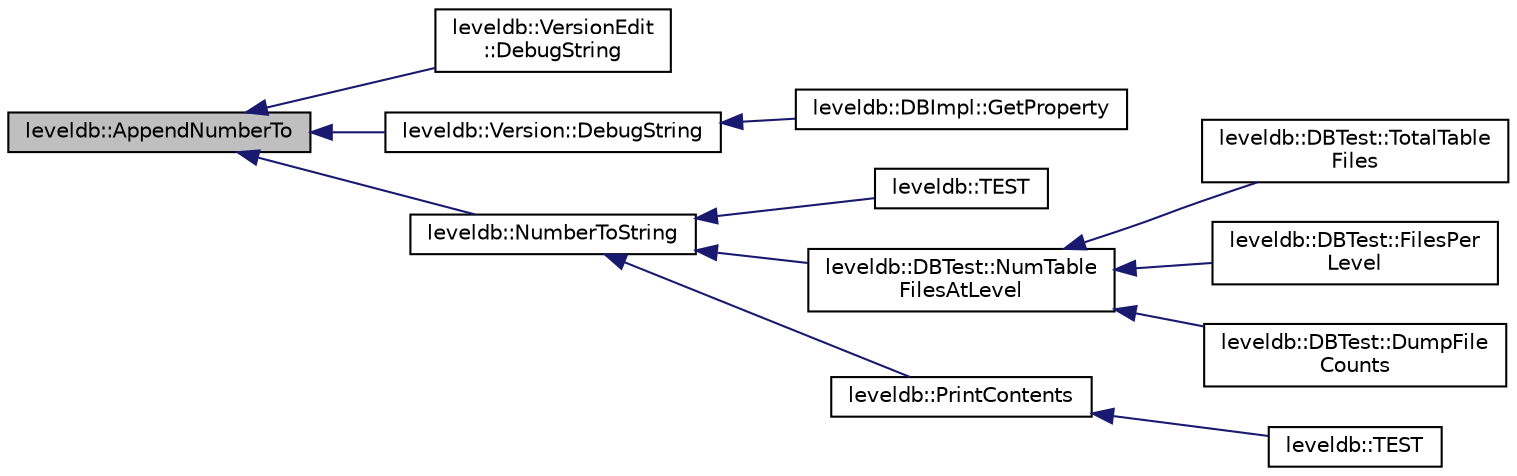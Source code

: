 digraph "leveldb::AppendNumberTo"
{
  edge [fontname="Helvetica",fontsize="10",labelfontname="Helvetica",labelfontsize="10"];
  node [fontname="Helvetica",fontsize="10",shape=record];
  rankdir="LR";
  Node1 [label="leveldb::AppendNumberTo",height=0.2,width=0.4,color="black", fillcolor="grey75", style="filled" fontcolor="black"];
  Node1 -> Node2 [dir="back",color="midnightblue",fontsize="10",style="solid",fontname="Helvetica"];
  Node2 [label="leveldb::VersionEdit\l::DebugString",height=0.2,width=0.4,color="black", fillcolor="white", style="filled",URL="$classleveldb_1_1_version_edit.html#aa186529f0124867251964b2346b58b1f"];
  Node1 -> Node3 [dir="back",color="midnightblue",fontsize="10",style="solid",fontname="Helvetica"];
  Node3 [label="leveldb::Version::DebugString",height=0.2,width=0.4,color="black", fillcolor="white", style="filled",URL="$classleveldb_1_1_version.html#a83d35444c8e7c617a3a70e4c9050ce08"];
  Node3 -> Node4 [dir="back",color="midnightblue",fontsize="10",style="solid",fontname="Helvetica"];
  Node4 [label="leveldb::DBImpl::GetProperty",height=0.2,width=0.4,color="black", fillcolor="white", style="filled",URL="$classleveldb_1_1_d_b_impl.html#ad1a2023ce171c8f8476664f5b1cbab4d"];
  Node1 -> Node5 [dir="back",color="midnightblue",fontsize="10",style="solid",fontname="Helvetica"];
  Node5 [label="leveldb::NumberToString",height=0.2,width=0.4,color="black", fillcolor="white", style="filled",URL="$namespaceleveldb.html#a0a19109e7a2c8855c7565bd331d955b4"];
  Node5 -> Node6 [dir="back",color="midnightblue",fontsize="10",style="solid",fontname="Helvetica"];
  Node6 [label="leveldb::TEST",height=0.2,width=0.4,color="black", fillcolor="white", style="filled",URL="$namespaceleveldb.html#ac45d45675cfba0614b5788177b03e717"];
  Node5 -> Node7 [dir="back",color="midnightblue",fontsize="10",style="solid",fontname="Helvetica"];
  Node7 [label="leveldb::DBTest::NumTable\lFilesAtLevel",height=0.2,width=0.4,color="black", fillcolor="white", style="filled",URL="$classleveldb_1_1_d_b_test.html#aa7c845810f6d57b0655eda370e8de33f"];
  Node7 -> Node8 [dir="back",color="midnightblue",fontsize="10",style="solid",fontname="Helvetica"];
  Node8 [label="leveldb::DBTest::TotalTable\lFiles",height=0.2,width=0.4,color="black", fillcolor="white", style="filled",URL="$classleveldb_1_1_d_b_test.html#a05fa745351a41ecc0165b391a605b79e"];
  Node7 -> Node9 [dir="back",color="midnightblue",fontsize="10",style="solid",fontname="Helvetica"];
  Node9 [label="leveldb::DBTest::FilesPer\lLevel",height=0.2,width=0.4,color="black", fillcolor="white", style="filled",URL="$classleveldb_1_1_d_b_test.html#a0e4d6292bcbe450d34b558d48a51a331"];
  Node7 -> Node10 [dir="back",color="midnightblue",fontsize="10",style="solid",fontname="Helvetica"];
  Node10 [label="leveldb::DBTest::DumpFile\lCounts",height=0.2,width=0.4,color="black", fillcolor="white", style="filled",URL="$classleveldb_1_1_d_b_test.html#ad045c5203b4ea785ab335ffc3ea833b3"];
  Node5 -> Node11 [dir="back",color="midnightblue",fontsize="10",style="solid",fontname="Helvetica"];
  Node11 [label="leveldb::PrintContents",height=0.2,width=0.4,color="black", fillcolor="white", style="filled",URL="$namespaceleveldb.html#a188b9c5674c8e10ff619f01f454faaf6"];
  Node11 -> Node12 [dir="back",color="midnightblue",fontsize="10",style="solid",fontname="Helvetica"];
  Node12 [label="leveldb::TEST",height=0.2,width=0.4,color="black", fillcolor="white", style="filled",URL="$namespaceleveldb.html#a77a1389346b24fa9b5f9698400c865f6"];
}
